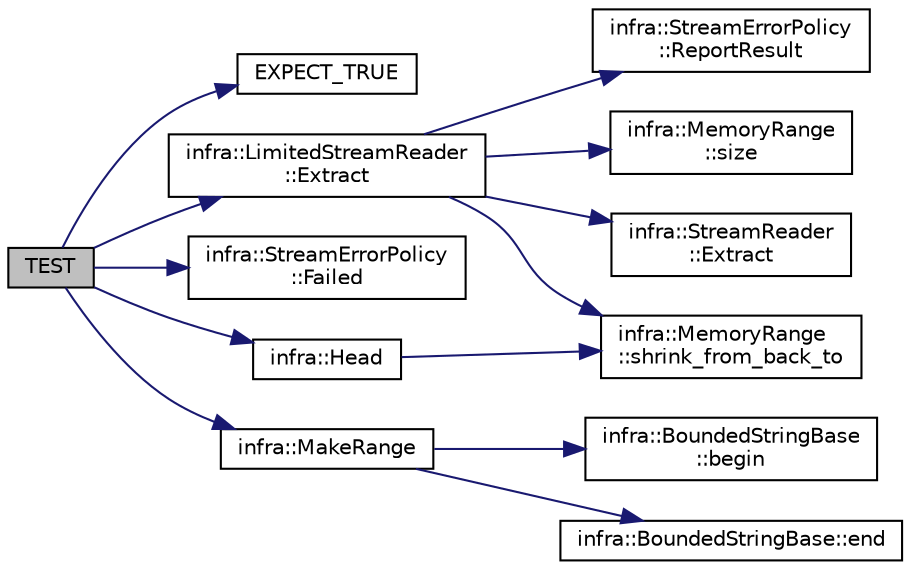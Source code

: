 digraph "TEST"
{
 // INTERACTIVE_SVG=YES
  edge [fontname="Helvetica",fontsize="10",labelfontname="Helvetica",labelfontsize="10"];
  node [fontname="Helvetica",fontsize="10",shape=record];
  rankdir="LR";
  Node0 [label="TEST",height=0.2,width=0.4,color="black", fillcolor="grey75", style="filled", fontcolor="black"];
  Node0 -> Node1 [color="midnightblue",fontsize="10",style="solid",fontname="Helvetica"];
  Node1 [label="EXPECT_TRUE",height=0.2,width=0.4,color="black", fillcolor="white", style="filled",URL="$d6/def/_test_json_8cpp.html#a84dbe6e62bbec23a120a258315c7b6dc"];
  Node0 -> Node2 [color="midnightblue",fontsize="10",style="solid",fontname="Helvetica"];
  Node2 [label="infra::LimitedStreamReader\l::Extract",height=0.2,width=0.4,color="black", fillcolor="white", style="filled",URL="$d9/db6/classinfra_1_1_limited_stream_reader.html#adfb57f2e50af6558e35f4f730097e049"];
  Node2 -> Node3 [color="midnightblue",fontsize="10",style="solid",fontname="Helvetica"];
  Node3 [label="infra::StreamErrorPolicy\l::ReportResult",height=0.2,width=0.4,color="black", fillcolor="white", style="filled",URL="$d5/d4a/classinfra_1_1_stream_error_policy.html#a708126a1c40b64fd503bed2d8b8f9700"];
  Node2 -> Node4 [color="midnightblue",fontsize="10",style="solid",fontname="Helvetica"];
  Node4 [label="infra::MemoryRange\l::size",height=0.2,width=0.4,color="black", fillcolor="white", style="filled",URL="$d0/d6d/classinfra_1_1_memory_range.html#ae8fbbf531d3696b6a64ac13385acdc66"];
  Node2 -> Node5 [color="midnightblue",fontsize="10",style="solid",fontname="Helvetica"];
  Node5 [label="infra::MemoryRange\l::shrink_from_back_to",height=0.2,width=0.4,color="black", fillcolor="white", style="filled",URL="$d0/d6d/classinfra_1_1_memory_range.html#a322f6976f2774c6ba7494b9e27f07624"];
  Node2 -> Node6 [color="midnightblue",fontsize="10",style="solid",fontname="Helvetica"];
  Node6 [label="infra::StreamReader\l::Extract",height=0.2,width=0.4,color="black", fillcolor="white", style="filled",URL="$d2/d90/classinfra_1_1_stream_reader.html#a31b3e381cbdb9a8628c4176904c90d6c"];
  Node0 -> Node7 [color="midnightblue",fontsize="10",style="solid",fontname="Helvetica"];
  Node7 [label="infra::StreamErrorPolicy\l::Failed",height=0.2,width=0.4,color="black", fillcolor="white", style="filled",URL="$d5/d4a/classinfra_1_1_stream_error_policy.html#ac1558d645711dd9685f926115719eb15"];
  Node0 -> Node8 [color="midnightblue",fontsize="10",style="solid",fontname="Helvetica"];
  Node8 [label="infra::Head",height=0.2,width=0.4,color="black", fillcolor="white", style="filled",URL="$d0/de3/namespaceinfra.html#a97dc5194236a205b697e668f00d42353"];
  Node8 -> Node5 [color="midnightblue",fontsize="10",style="solid",fontname="Helvetica"];
  Node0 -> Node9 [color="midnightblue",fontsize="10",style="solid",fontname="Helvetica"];
  Node9 [label="infra::MakeRange",height=0.2,width=0.4,color="black", fillcolor="white", style="filled",URL="$d0/de3/namespaceinfra.html#afe38b7d4318537de2f28b244211c4275"];
  Node9 -> Node10 [color="midnightblue",fontsize="10",style="solid",fontname="Helvetica"];
  Node10 [label="infra::BoundedStringBase\l::begin",height=0.2,width=0.4,color="black", fillcolor="white", style="filled",URL="$d1/d2a/classinfra_1_1_bounded_string_base.html#aef23e4250cad2fdc69ccc39f68734233"];
  Node9 -> Node11 [color="midnightblue",fontsize="10",style="solid",fontname="Helvetica"];
  Node11 [label="infra::BoundedStringBase::end",height=0.2,width=0.4,color="black", fillcolor="white", style="filled",URL="$d1/d2a/classinfra_1_1_bounded_string_base.html#af5021f1ea3898146d0a55c2895f07dbf"];
}
